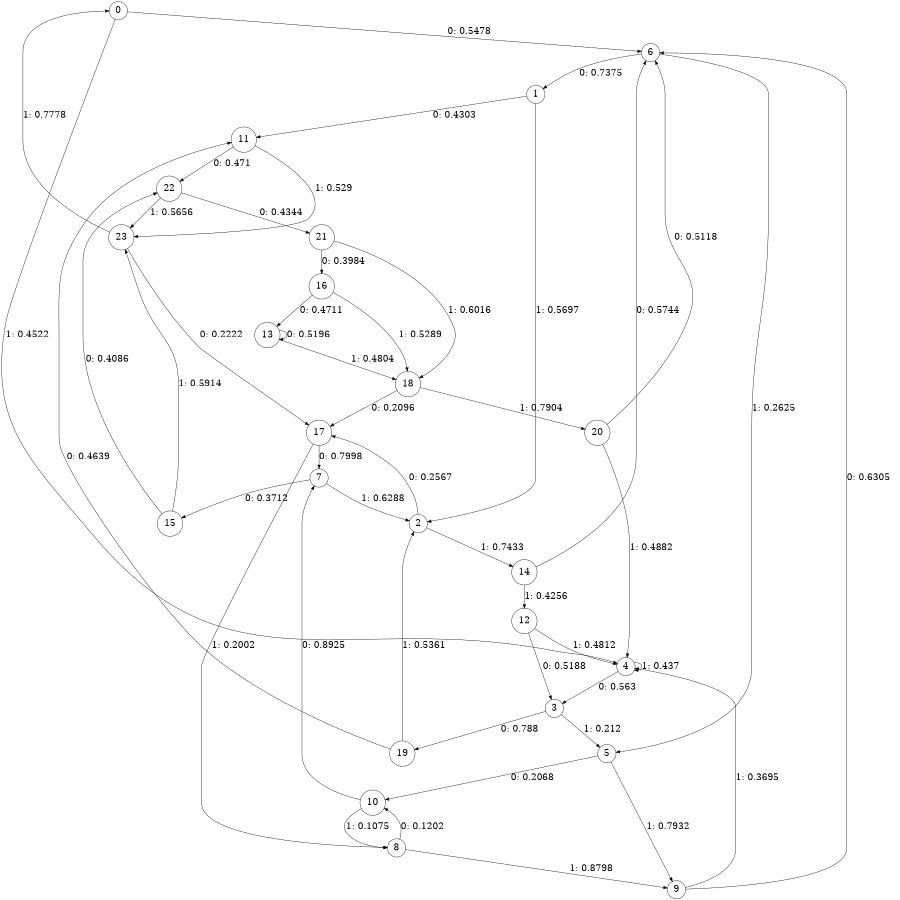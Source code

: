 digraph "ch20randomL7" {
size = "6,8.5";
ratio = "fill";
node [shape = circle];
node [fontsize = 24];
edge [fontsize = 24];
0 -> 6 [label = "0: 0.5478   "];
0 -> 4 [label = "1: 0.4522   "];
1 -> 11 [label = "0: 0.4303   "];
1 -> 2 [label = "1: 0.5697   "];
2 -> 17 [label = "0: 0.2567   "];
2 -> 14 [label = "1: 0.7433   "];
3 -> 19 [label = "0: 0.788    "];
3 -> 5 [label = "1: 0.212    "];
4 -> 3 [label = "0: 0.563    "];
4 -> 4 [label = "1: 0.437    "];
5 -> 10 [label = "0: 0.2068   "];
5 -> 9 [label = "1: 0.7932   "];
6 -> 1 [label = "0: 0.7375   "];
6 -> 5 [label = "1: 0.2625   "];
7 -> 15 [label = "0: 0.3712   "];
7 -> 2 [label = "1: 0.6288   "];
8 -> 10 [label = "0: 0.1202   "];
8 -> 9 [label = "1: 0.8798   "];
9 -> 6 [label = "0: 0.6305   "];
9 -> 4 [label = "1: 0.3695   "];
10 -> 7 [label = "0: 0.8925   "];
10 -> 8 [label = "1: 0.1075   "];
11 -> 22 [label = "0: 0.471    "];
11 -> 23 [label = "1: 0.529    "];
12 -> 3 [label = "0: 0.5188   "];
12 -> 4 [label = "1: 0.4812   "];
13 -> 13 [label = "0: 0.5196   "];
13 -> 18 [label = "1: 0.4804   "];
14 -> 6 [label = "0: 0.5744   "];
14 -> 12 [label = "1: 0.4256   "];
15 -> 22 [label = "0: 0.4086   "];
15 -> 23 [label = "1: 0.5914   "];
16 -> 13 [label = "0: 0.4711   "];
16 -> 18 [label = "1: 0.5289   "];
17 -> 7 [label = "0: 0.7998   "];
17 -> 8 [label = "1: 0.2002   "];
18 -> 17 [label = "0: 0.2096   "];
18 -> 20 [label = "1: 0.7904   "];
19 -> 11 [label = "0: 0.4639   "];
19 -> 2 [label = "1: 0.5361   "];
20 -> 6 [label = "0: 0.5118   "];
20 -> 4 [label = "1: 0.4882   "];
21 -> 16 [label = "0: 0.3984   "];
21 -> 18 [label = "1: 0.6016   "];
22 -> 21 [label = "0: 0.4344   "];
22 -> 23 [label = "1: 0.5656   "];
23 -> 17 [label = "0: 0.2222   "];
23 -> 0 [label = "1: 0.7778   "];
}